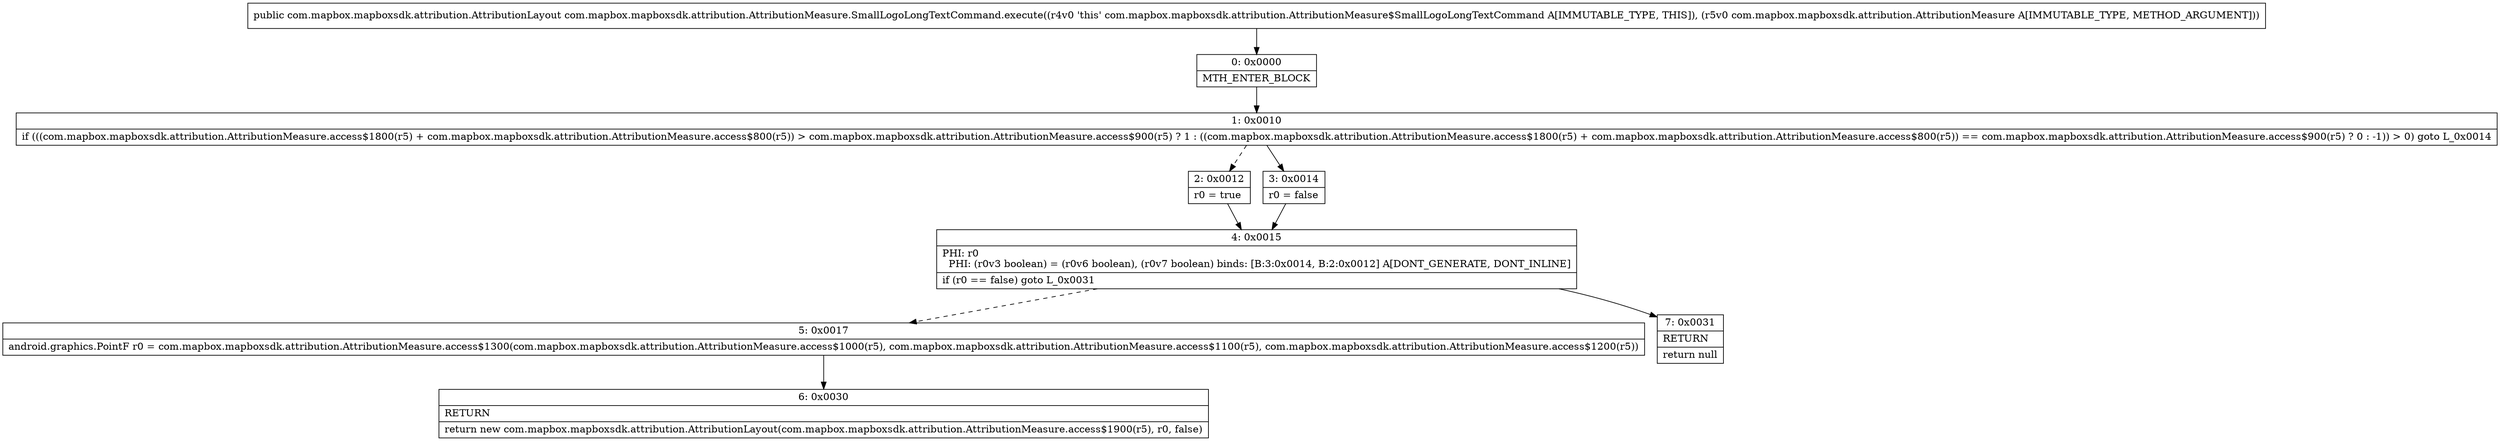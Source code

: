 digraph "CFG forcom.mapbox.mapboxsdk.attribution.AttributionMeasure.SmallLogoLongTextCommand.execute(Lcom\/mapbox\/mapboxsdk\/attribution\/AttributionMeasure;)Lcom\/mapbox\/mapboxsdk\/attribution\/AttributionLayout;" {
Node_0 [shape=record,label="{0\:\ 0x0000|MTH_ENTER_BLOCK\l}"];
Node_1 [shape=record,label="{1\:\ 0x0010|if (((com.mapbox.mapboxsdk.attribution.AttributionMeasure.access$1800(r5) + com.mapbox.mapboxsdk.attribution.AttributionMeasure.access$800(r5)) \> com.mapbox.mapboxsdk.attribution.AttributionMeasure.access$900(r5) ? 1 : ((com.mapbox.mapboxsdk.attribution.AttributionMeasure.access$1800(r5) + com.mapbox.mapboxsdk.attribution.AttributionMeasure.access$800(r5)) == com.mapbox.mapboxsdk.attribution.AttributionMeasure.access$900(r5) ? 0 : \-1)) \> 0) goto L_0x0014\l}"];
Node_2 [shape=record,label="{2\:\ 0x0012|r0 = true\l}"];
Node_3 [shape=record,label="{3\:\ 0x0014|r0 = false\l}"];
Node_4 [shape=record,label="{4\:\ 0x0015|PHI: r0 \l  PHI: (r0v3 boolean) = (r0v6 boolean), (r0v7 boolean) binds: [B:3:0x0014, B:2:0x0012] A[DONT_GENERATE, DONT_INLINE]\l|if (r0 == false) goto L_0x0031\l}"];
Node_5 [shape=record,label="{5\:\ 0x0017|android.graphics.PointF r0 = com.mapbox.mapboxsdk.attribution.AttributionMeasure.access$1300(com.mapbox.mapboxsdk.attribution.AttributionMeasure.access$1000(r5), com.mapbox.mapboxsdk.attribution.AttributionMeasure.access$1100(r5), com.mapbox.mapboxsdk.attribution.AttributionMeasure.access$1200(r5))\l}"];
Node_6 [shape=record,label="{6\:\ 0x0030|RETURN\l|return new com.mapbox.mapboxsdk.attribution.AttributionLayout(com.mapbox.mapboxsdk.attribution.AttributionMeasure.access$1900(r5), r0, false)\l}"];
Node_7 [shape=record,label="{7\:\ 0x0031|RETURN\l|return null\l}"];
MethodNode[shape=record,label="{public com.mapbox.mapboxsdk.attribution.AttributionLayout com.mapbox.mapboxsdk.attribution.AttributionMeasure.SmallLogoLongTextCommand.execute((r4v0 'this' com.mapbox.mapboxsdk.attribution.AttributionMeasure$SmallLogoLongTextCommand A[IMMUTABLE_TYPE, THIS]), (r5v0 com.mapbox.mapboxsdk.attribution.AttributionMeasure A[IMMUTABLE_TYPE, METHOD_ARGUMENT])) }"];
MethodNode -> Node_0;
Node_0 -> Node_1;
Node_1 -> Node_2[style=dashed];
Node_1 -> Node_3;
Node_2 -> Node_4;
Node_3 -> Node_4;
Node_4 -> Node_5[style=dashed];
Node_4 -> Node_7;
Node_5 -> Node_6;
}

